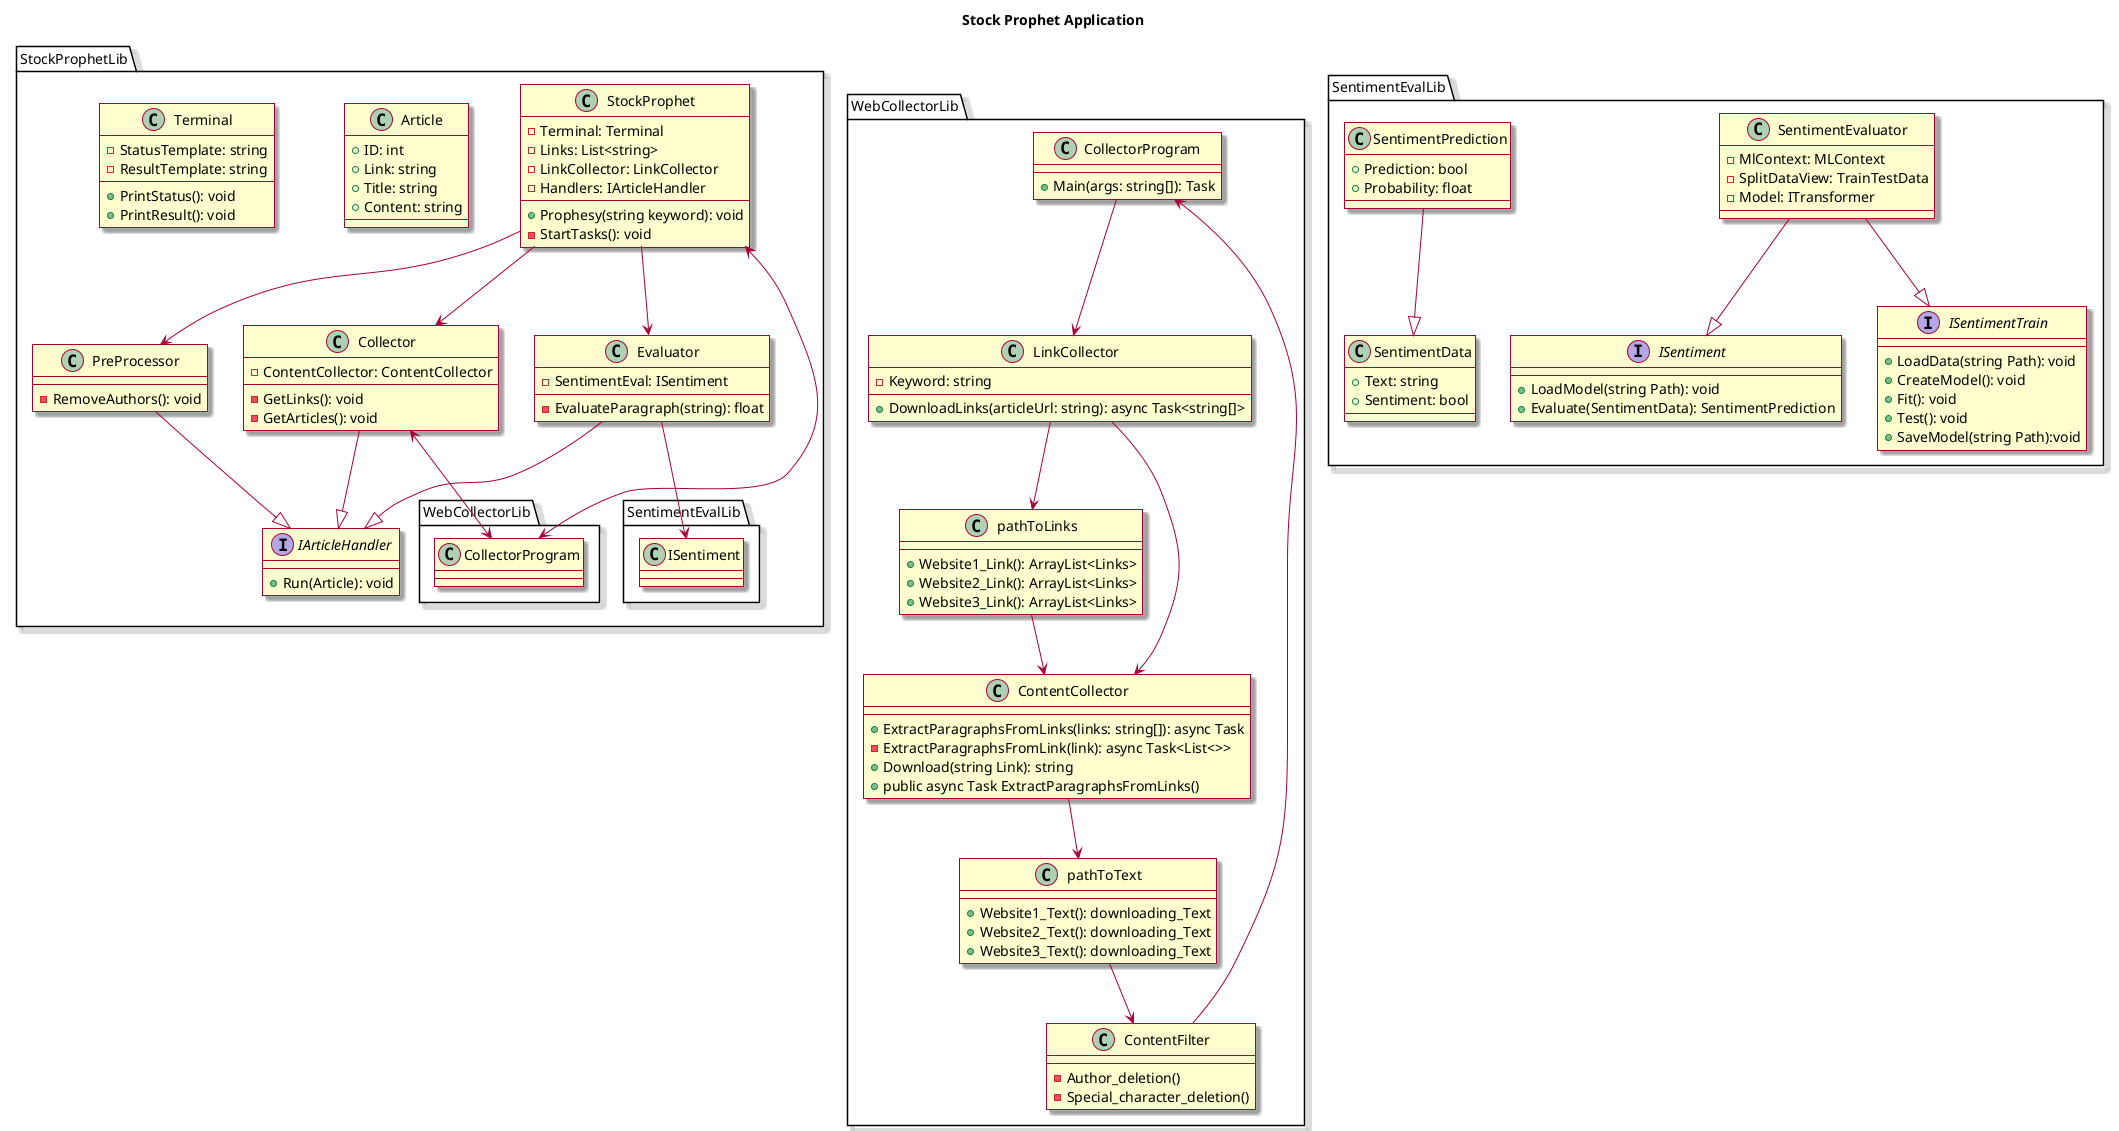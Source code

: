 @startuml Project Model Class Diagram

skin rose

title Stock Prophet Application


package StockProphetLib {

    class StockProphet {
        -Terminal: Terminal
        -Links: List<string>
        -LinkCollector: LinkCollector
        -Handlers: IArticleHandler
        +Prophesy(string keyword): void
        -StartTasks(): void
    }
    StockProphet <--> WebCollectorLib.CollectorProgram
    StockProphet --> Collector
    StockProphet --> PreProcessor
    StockProphet --> Evaluator
    

    interface IArticleHandler {
        +Run(Article): void
    }


    class Collector {
        -ContentCollector: ContentCollector
        -GetLinks(): void
        -GetArticles(): void
    }
    Collector --|> IArticleHandler
    Collector <--> WebCollectorLib.CollectorProgram
    

    class PreProcessor {
        -RemoveAuthors(): void
    }
    PreProcessor --|> IArticleHandler


    class Evaluator {
        -SentimentEval: ISentiment
        -EvaluateParagraph(string): float
    }
    Evaluator --|> IArticleHandler
    Evaluator --> SentimentEvalLib.ISentiment


    class Article {
        +ID: int
        +Link: string
        +Title: string
        +Content: string
    }


    class Terminal {
        -StatusTemplate: string
        +PrintStatus(): void
        -ResultTemplate: string
        +PrintResult(): void
    }
}


package WebCollectorLib 
{
    class CollectorProgram {
        +Main(args: string[]): Task
    }

   

    class LinkCollector {
    
        -Keyword: string
        +DownloadLinks(articleUrl: string): async Task<string[]>

        
    }

    class ContentCollector {
        +ExtractParagraphsFromLinks(links: string[]): async Task
        -ExtractParagraphsFromLink(link): async Task<List<>>
        +Download(string Link): string
        +public async Task ExtractParagraphsFromLinks()
         
    }
    class pathToLinks {
        +Website1_Link(): ArrayList<Links>
        +Website2_Link(): ArrayList<Links>
        +Website3_Link(): ArrayList<Links>
    }
    
    class pathToText {
        +Website1_Text(): downloading_Text
        +Website2_Text(): downloading_Text
        +Website3_Text(): downloading_Text
    }

    class ContentFilter {
        -Author_deletion()
        -Special_character_deletion()
    }
    pathToText --> ContentFilter
    ContentFilter --> CollectorProgram
    CollectorProgram --> LinkCollector
    
    pathToLinks --> ContentCollector

    LinkCollector --> ContentCollector
    LinkCollector --> pathToLinks
    ContentCollector --> pathToText

}


package SentimentEvalLib 
{
    interface ISentiment {
        +LoadModel(string Path): void
        +Evaluate(SentimentData): SentimentPrediction
    }

    interface ISentimentTrain {
        +LoadData(string Path): void
        +CreateModel(): void
        +Fit(): void
        +Test(): void
        +SaveModel(string Path):void
    }
    
    class SentimentEvaluator {
        -MlContext: MLContext
        -SplitDataView: TrainTestData
        -Model: ITransformer
    }
    SentimentEvaluator --|> ISentiment
    SentimentEvaluator --|> ISentimentTrain

    class SentimentData {
        +Text: string
        +Sentiment: bool
    }

    class SentimentPrediction {
        +Prediction: bool
        +Probability: float
    }
    SentimentPrediction --|> SentimentData
}

@enduml

